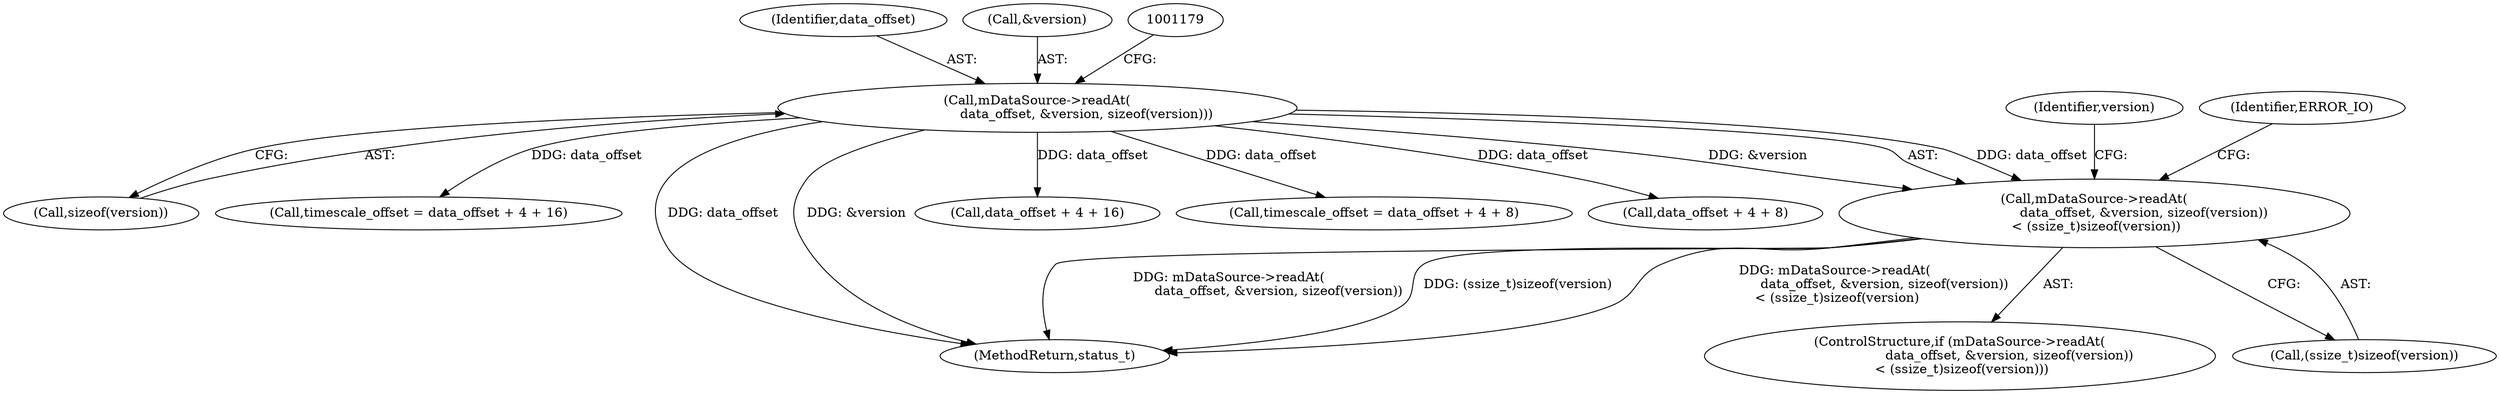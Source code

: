 digraph "0_Android_e7142a0703bc93f75e213e96ebc19000022afed9@API" {
"1001171" [label="(Call,mDataSource->readAt(\n                        data_offset, &version, sizeof(version))\n < (ssize_t)sizeof(version))"];
"1001172" [label="(Call,mDataSource->readAt(\n                        data_offset, &version, sizeof(version)))"];
"1001173" [label="(Identifier,data_offset)"];
"1001178" [label="(Call,(ssize_t)sizeof(version))"];
"1001176" [label="(Call,sizeof(version))"];
"1001188" [label="(Identifier,version)"];
"1001191" [label="(Call,timescale_offset = data_offset + 4 + 16)"];
"1001172" [label="(Call,mDataSource->readAt(\n                        data_offset, &version, sizeof(version)))"];
"1003275" [label="(MethodReturn,status_t)"];
"1001193" [label="(Call,data_offset + 4 + 16)"];
"1001204" [label="(Call,timescale_offset = data_offset + 4 + 8)"];
"1001170" [label="(ControlStructure,if (mDataSource->readAt(\n                        data_offset, &version, sizeof(version))\n < (ssize_t)sizeof(version)))"];
"1001206" [label="(Call,data_offset + 4 + 8)"];
"1001174" [label="(Call,&version)"];
"1001184" [label="(Identifier,ERROR_IO)"];
"1001171" [label="(Call,mDataSource->readAt(\n                        data_offset, &version, sizeof(version))\n < (ssize_t)sizeof(version))"];
"1001171" -> "1001170"  [label="AST: "];
"1001171" -> "1001178"  [label="CFG: "];
"1001172" -> "1001171"  [label="AST: "];
"1001178" -> "1001171"  [label="AST: "];
"1001184" -> "1001171"  [label="CFG: "];
"1001188" -> "1001171"  [label="CFG: "];
"1001171" -> "1003275"  [label="DDG: mDataSource->readAt(\n                        data_offset, &version, sizeof(version))"];
"1001171" -> "1003275"  [label="DDG: (ssize_t)sizeof(version)"];
"1001171" -> "1003275"  [label="DDG: mDataSource->readAt(\n                        data_offset, &version, sizeof(version))\n < (ssize_t)sizeof(version)"];
"1001172" -> "1001171"  [label="DDG: data_offset"];
"1001172" -> "1001171"  [label="DDG: &version"];
"1001172" -> "1001176"  [label="CFG: "];
"1001173" -> "1001172"  [label="AST: "];
"1001174" -> "1001172"  [label="AST: "];
"1001176" -> "1001172"  [label="AST: "];
"1001179" -> "1001172"  [label="CFG: "];
"1001172" -> "1003275"  [label="DDG: data_offset"];
"1001172" -> "1003275"  [label="DDG: &version"];
"1001172" -> "1001191"  [label="DDG: data_offset"];
"1001172" -> "1001193"  [label="DDG: data_offset"];
"1001172" -> "1001204"  [label="DDG: data_offset"];
"1001172" -> "1001206"  [label="DDG: data_offset"];
}
